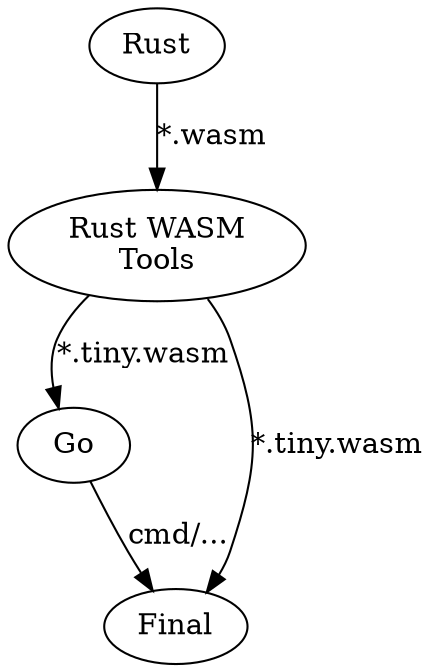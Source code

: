digraph G {
  rust [label="Rust"];
  rust_wasm_tools [label="Rust WASM\nTools"];
  go [label="Go"];
  final [label="Final"];

  rust -> rust_wasm_tools [label="*.wasm"];
  rust_wasm_tools -> go [label="*.tiny.wasm"];
  go -> final [label="cmd/..."];
  rust_wasm_tools -> final [label="*.tiny.wasm"];
}
